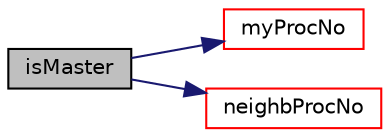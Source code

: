 digraph "isMaster"
{
  bgcolor="transparent";
  edge [fontname="Helvetica",fontsize="10",labelfontname="Helvetica",labelfontsize="10"];
  node [fontname="Helvetica",fontsize="10",shape=record];
  rankdir="LR";
  Node1 [label="isMaster",height=0.2,width=0.4,color="black", fillcolor="grey75", style="filled", fontcolor="black"];
  Node1 -> Node2 [color="midnightblue",fontsize="10",style="solid",fontname="Helvetica"];
  Node2 [label="myProcNo",height=0.2,width=0.4,color="red",URL="$a02045.html#a0919619296c5ba18a29b8061adc70f34",tooltip="Return processor number. "];
  Node1 -> Node3 [color="midnightblue",fontsize="10",style="solid",fontname="Helvetica"];
  Node3 [label="neighbProcNo",height=0.2,width=0.4,color="red",URL="$a02045.html#a7537ca4bf823410f0135d5d18e24d6da",tooltip="Return neigbour processor number. "];
}
